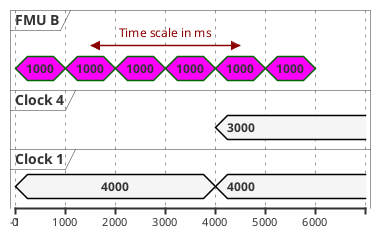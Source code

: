 ' Co Simulation timing diagram
@startuml
' Define Model and Clocks in the system
concise "FMU B" as FMU_B
concise "Clock 4" as Clock_4
concise "Clock 1" as Clock_1

@FMU_B
0 is "1000" #FF00FF
1000 is "1000" #FF00FF
2000 is "1000" #FF00FF
3000 is "1000" #FF00FF
4000 is "1000" #FF00FF
5000 is "1000" #FF00FF
6000 is {hidden}

@Clock_4
4000 is "3000" #F5F5F5;line:black

@Clock_1
0 is "4000" #F5F5F5;line:black
4000 is "4000" #F5F5F5;line:black

' Define the time axis
@-1
@0
@1000
@2000
@3000
@4000
@5000
@6000

@FMU_B
@1500 <-> @4500 : Time scale in ms
@enduml
